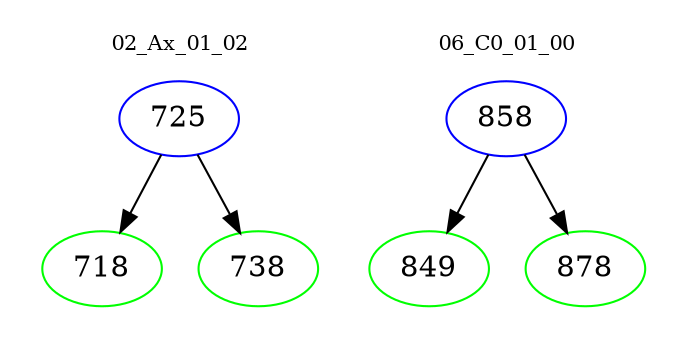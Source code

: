 digraph{
subgraph cluster_0 {
color = white
label = "02_Ax_01_02";
fontsize=10;
T0_725 [label="725", color="blue"]
T0_725 -> T0_718 [color="black"]
T0_718 [label="718", color="green"]
T0_725 -> T0_738 [color="black"]
T0_738 [label="738", color="green"]
}
subgraph cluster_1 {
color = white
label = "06_C0_01_00";
fontsize=10;
T1_858 [label="858", color="blue"]
T1_858 -> T1_849 [color="black"]
T1_849 [label="849", color="green"]
T1_858 -> T1_878 [color="black"]
T1_878 [label="878", color="green"]
}
}
